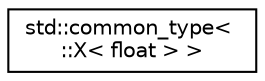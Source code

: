 digraph "Graphical Class Hierarchy"
{
  edge [fontname="Helvetica",fontsize="10",labelfontname="Helvetica",labelfontsize="10"];
  node [fontname="Helvetica",fontsize="10",shape=record];
  rankdir="LR";
  Node0 [label="std::common_type\< \l::X\< float \> \>",height=0.2,width=0.4,color="black", fillcolor="white", style="filled",URL="$structstd_1_1common__type_3_01_1_1_x_3_01float_01_4_01_4.html"];
}

